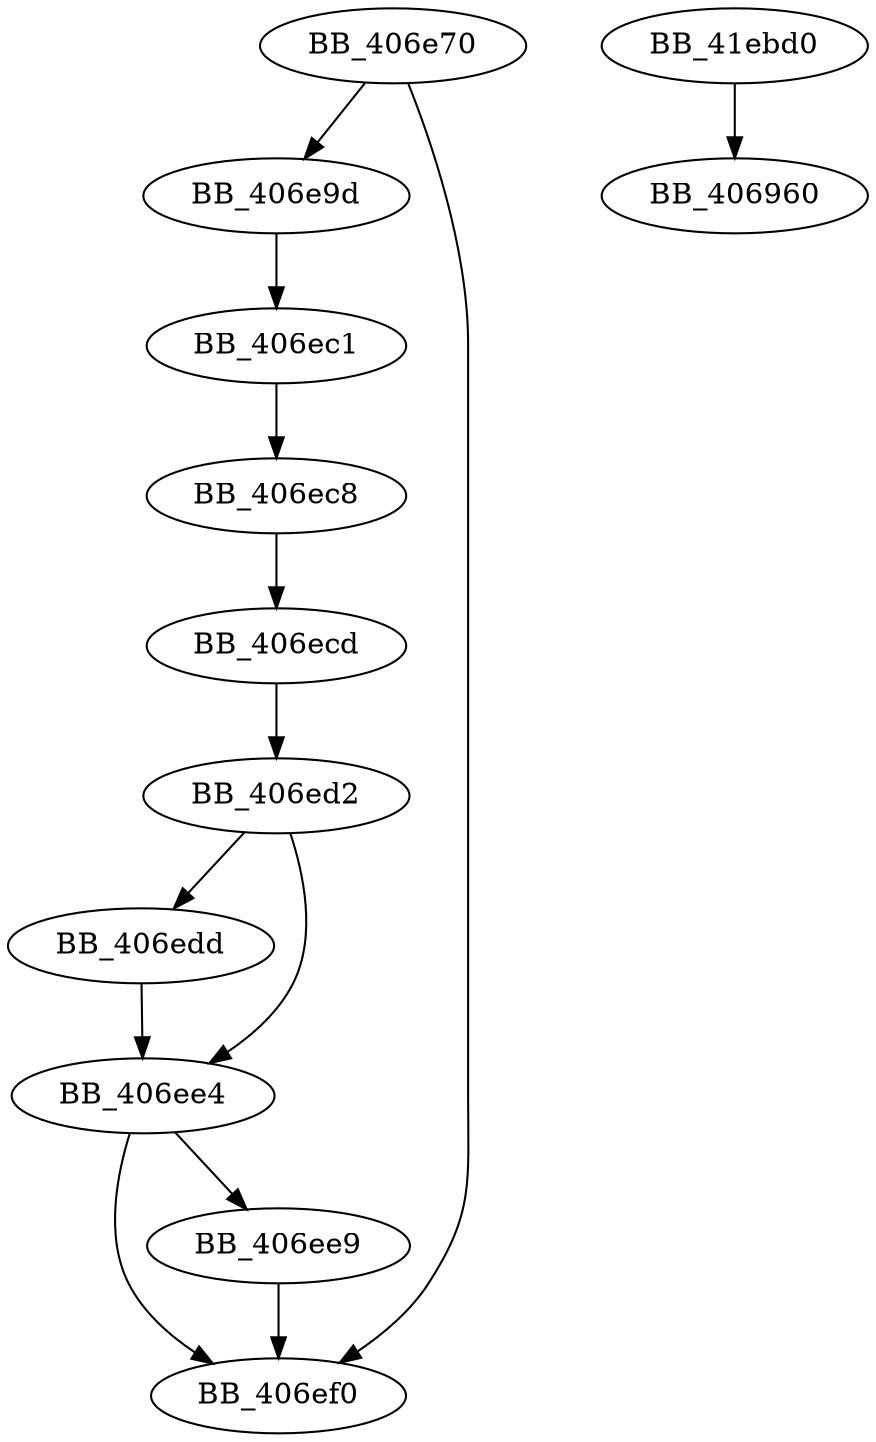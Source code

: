 DiGraph sub_406E70{
BB_406e70->BB_406e9d
BB_406e70->BB_406ef0
BB_406e9d->BB_406ec1
BB_406ec1->BB_406ec8
BB_406ec8->BB_406ecd
BB_406ecd->BB_406ed2
BB_406ed2->BB_406edd
BB_406ed2->BB_406ee4
BB_406edd->BB_406ee4
BB_406ee4->BB_406ee9
BB_406ee4->BB_406ef0
BB_406ee9->BB_406ef0
BB_41ebd0->BB_406960
}
